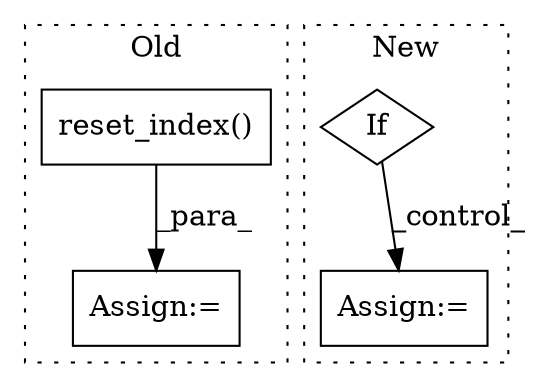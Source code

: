 digraph G {
subgraph cluster0 {
1 [label="reset_index()" a="75" s="12233" l="64" shape="box"];
3 [label="Assign:=" a="68" s="12230" l="3" shape="box"];
label = "Old";
style="dotted";
}
subgraph cluster1 {
2 [label="If" a="96" s="21038" l="3" shape="diamond"];
4 [label="Assign:=" a="68" s="21506" l="3" shape="box"];
label = "New";
style="dotted";
}
1 -> 3 [label="_para_"];
2 -> 4 [label="_control_"];
}